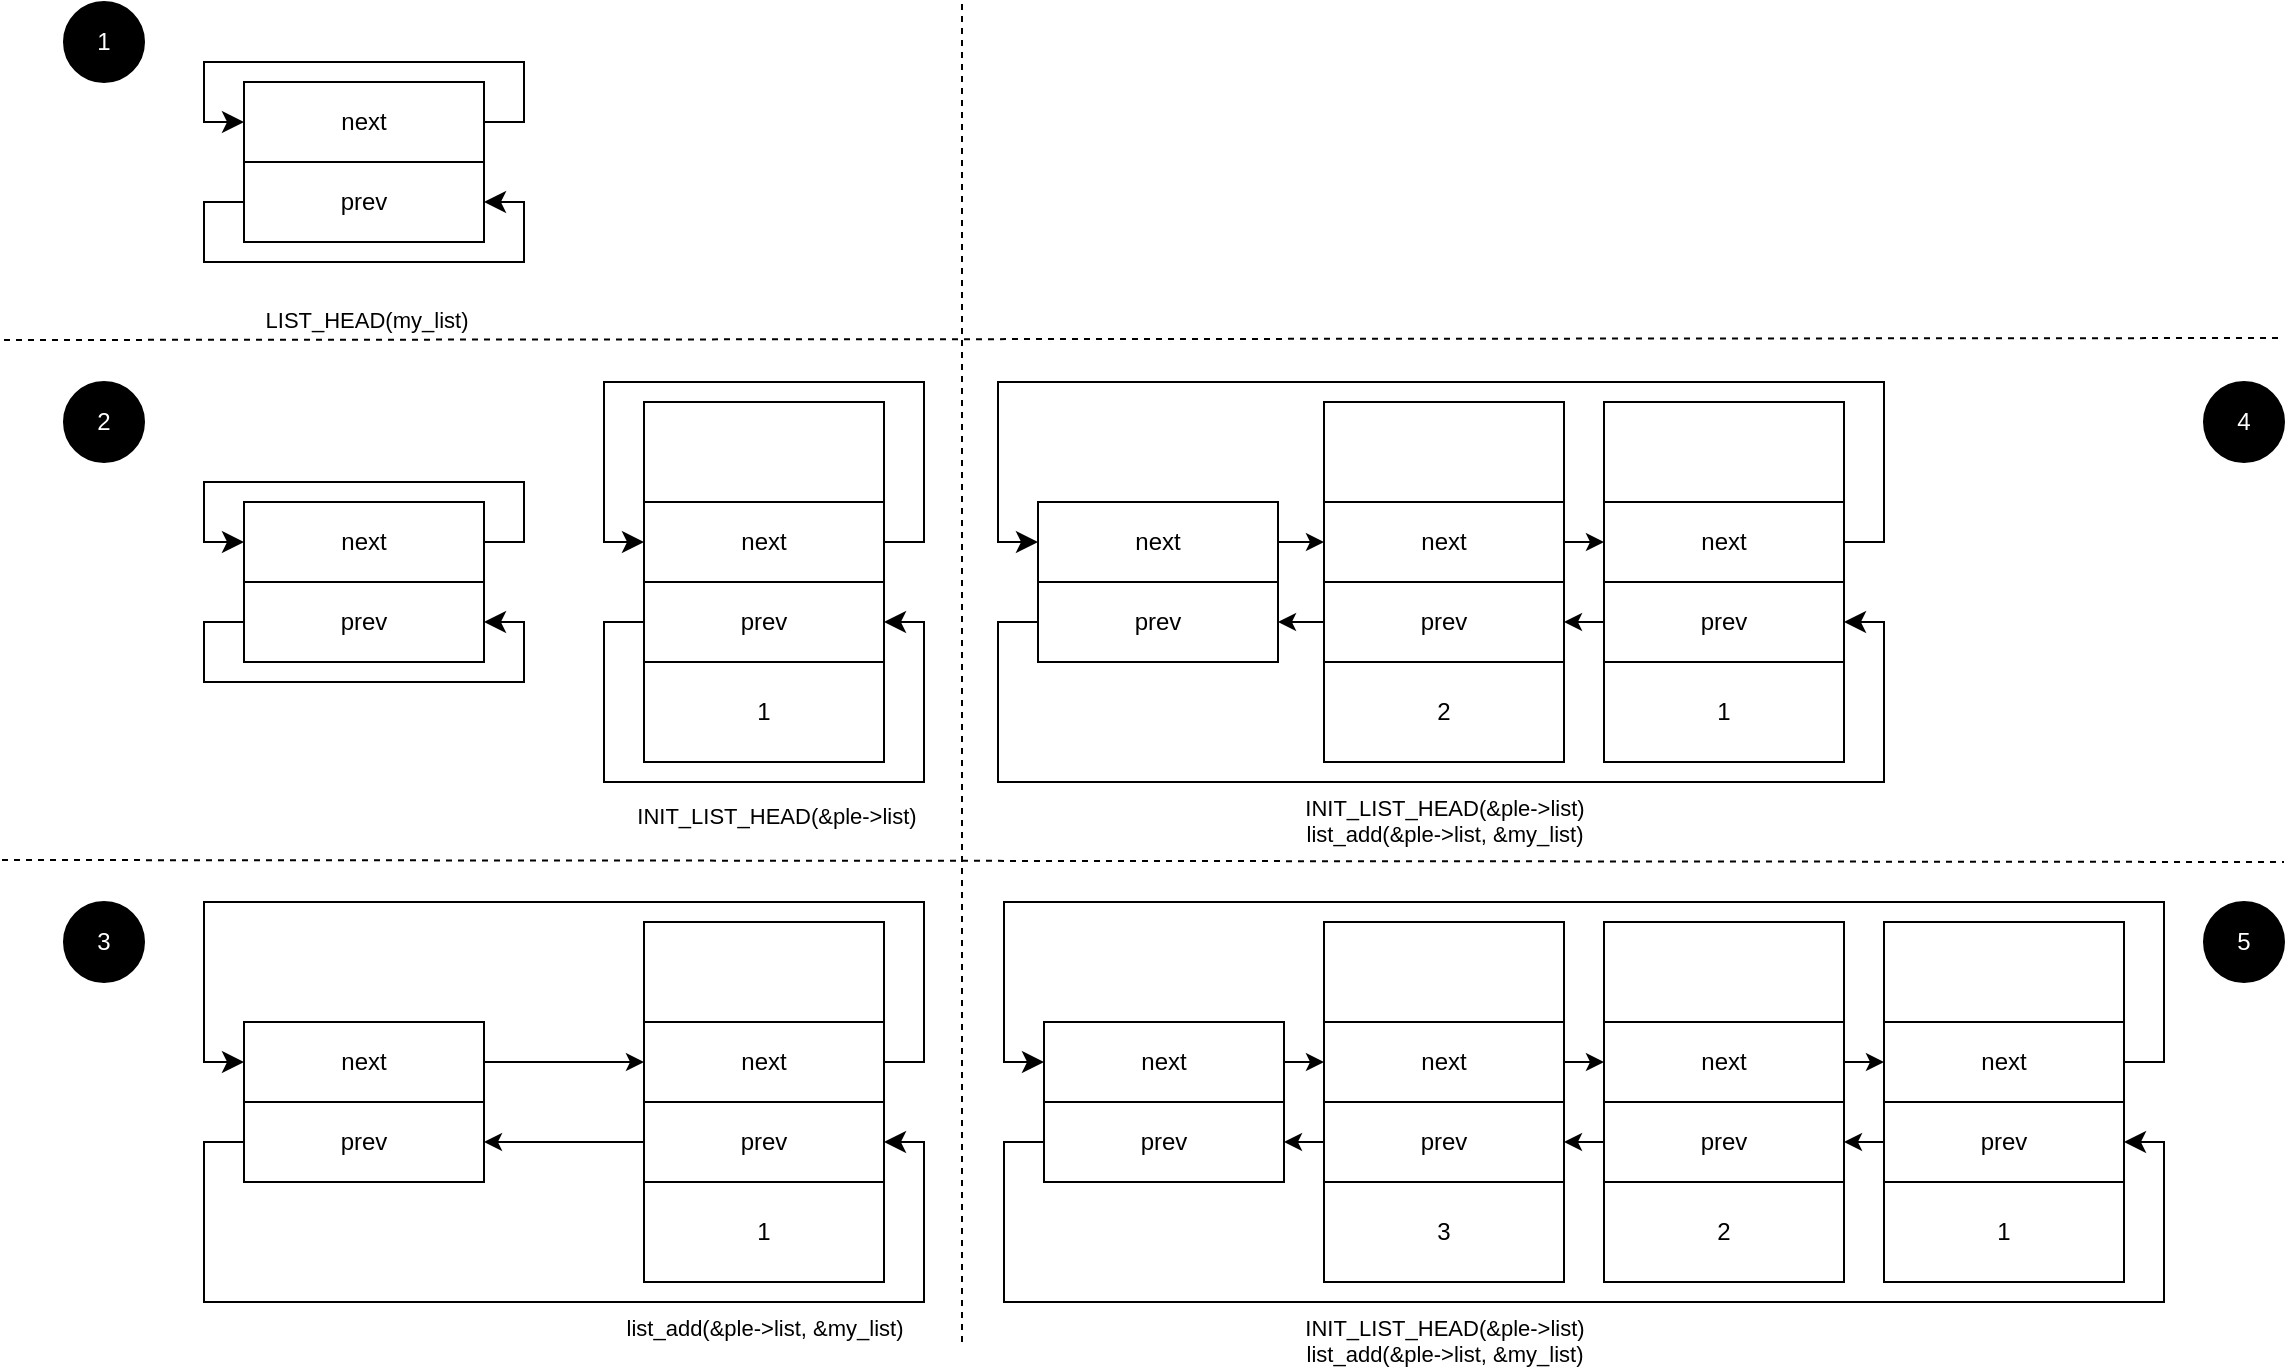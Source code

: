 <mxfile scale="1" border="0">
    <diagram id="Up8FQvu2DSV3XWbMQyph" name="Page-1">
        <mxGraphModel dx="2186" dy="794" grid="1" gridSize="10" guides="1" tooltips="1" connect="1" arrows="1" fold="1" page="1" pageScale="1" pageWidth="1169" pageHeight="827" math="0" shadow="0">
            <root>
                <mxCell id="0"/>
                <mxCell id="1" parent="0"/>
                <mxCell id="7" value="next" style="rounded=0;whiteSpace=wrap;html=1;fontColor=#000000;" parent="1" vertex="1">
                    <mxGeometry x="140" y="50" width="120" height="40" as="geometry"/>
                </mxCell>
                <mxCell id="8" value="prev" style="rounded=0;whiteSpace=wrap;html=1;fontColor=#000000;" parent="1" vertex="1">
                    <mxGeometry x="140" y="90" width="120" height="40" as="geometry"/>
                </mxCell>
                <mxCell id="10" value="" style="edgeStyle=segmentEdgeStyle;endArrow=classic;html=1;curved=0;rounded=0;endSize=8;startSize=8;exitX=1;exitY=0.5;exitDx=0;exitDy=0;entryX=0;entryY=0.5;entryDx=0;entryDy=0;fontColor=#000000;" parent="1" source="7" target="7" edge="1">
                    <mxGeometry width="50" height="50" relative="1" as="geometry">
                        <mxPoint x="309" y="149" as="sourcePoint"/>
                        <mxPoint x="359" y="99" as="targetPoint"/>
                        <Array as="points">
                            <mxPoint x="280" y="70"/>
                            <mxPoint x="280" y="40"/>
                            <mxPoint x="120" y="40"/>
                            <mxPoint x="120" y="70"/>
                        </Array>
                    </mxGeometry>
                </mxCell>
                <mxCell id="11" value="" style="edgeStyle=segmentEdgeStyle;endArrow=classic;html=1;curved=0;rounded=0;endSize=8;startSize=8;exitX=0;exitY=0.5;exitDx=0;exitDy=0;entryX=1;entryY=0.5;entryDx=0;entryDy=0;fontColor=#000000;" parent="1" source="8" target="8" edge="1">
                    <mxGeometry width="50" height="50" relative="1" as="geometry">
                        <mxPoint x="169" y="199" as="sourcePoint"/>
                        <mxPoint x="289" y="89" as="targetPoint"/>
                        <Array as="points">
                            <mxPoint x="120" y="110"/>
                            <mxPoint x="120" y="140"/>
                            <mxPoint x="280" y="140"/>
                            <mxPoint x="280" y="110"/>
                        </Array>
                    </mxGeometry>
                </mxCell>
                <mxCell id="12" value="" style="endArrow=none;dashed=1;html=1;labelPosition=center;verticalLabelPosition=top;align=center;verticalAlign=bottom;fontColor=#000000;" parent="1" edge="1">
                    <mxGeometry width="50" height="50" relative="1" as="geometry">
                        <mxPoint x="20" y="179" as="sourcePoint"/>
                        <mxPoint x="1160" y="178" as="targetPoint"/>
                    </mxGeometry>
                </mxCell>
                <mxCell id="13" value="LIST_HEAD(my_list)" style="edgeLabel;html=1;align=center;verticalAlign=bottom;resizable=0;points=[];labelPosition=center;verticalLabelPosition=top;fontColor=#000000;" parent="12" vertex="1" connectable="0">
                    <mxGeometry relative="1" as="geometry">
                        <mxPoint x="-389" y="-1" as="offset"/>
                    </mxGeometry>
                </mxCell>
                <mxCell id="14" value="1" style="ellipse;whiteSpace=wrap;html=1;aspect=fixed;labelBackgroundColor=#000000;fontColor=#FFFFFF;fillColor=#000000;" parent="1" vertex="1">
                    <mxGeometry x="50" y="10" width="40" height="40" as="geometry"/>
                </mxCell>
                <mxCell id="15" value="next" style="rounded=0;whiteSpace=wrap;html=1;fontColor=#000000;" parent="1" vertex="1">
                    <mxGeometry x="140" y="260" width="120" height="40" as="geometry"/>
                </mxCell>
                <mxCell id="16" value="prev" style="rounded=0;whiteSpace=wrap;html=1;fontColor=#000000;" parent="1" vertex="1">
                    <mxGeometry x="140" y="300" width="120" height="40" as="geometry"/>
                </mxCell>
                <mxCell id="17" value="" style="edgeStyle=segmentEdgeStyle;endArrow=classic;html=1;curved=0;rounded=0;endSize=8;startSize=8;exitX=1;exitY=0.5;exitDx=0;exitDy=0;entryX=0;entryY=0.5;entryDx=0;entryDy=0;fontColor=#000000;" parent="1" source="15" target="15" edge="1">
                    <mxGeometry width="50" height="50" relative="1" as="geometry">
                        <mxPoint x="309" y="360" as="sourcePoint"/>
                        <mxPoint x="359" y="310" as="targetPoint"/>
                        <Array as="points">
                            <mxPoint x="280" y="280"/>
                            <mxPoint x="280" y="250"/>
                            <mxPoint x="120" y="250"/>
                            <mxPoint x="120" y="280"/>
                        </Array>
                    </mxGeometry>
                </mxCell>
                <mxCell id="18" value="" style="edgeStyle=segmentEdgeStyle;endArrow=classic;html=1;curved=0;rounded=0;endSize=8;startSize=8;exitX=0;exitY=0.5;exitDx=0;exitDy=0;entryX=1;entryY=0.5;entryDx=0;entryDy=0;fontColor=#000000;" parent="1" source="16" target="16" edge="1">
                    <mxGeometry width="50" height="50" relative="1" as="geometry">
                        <mxPoint x="169" y="410" as="sourcePoint"/>
                        <mxPoint x="289" y="300" as="targetPoint"/>
                        <Array as="points">
                            <mxPoint x="120" y="320"/>
                            <mxPoint x="120" y="350"/>
                            <mxPoint x="280" y="350"/>
                            <mxPoint x="280" y="320"/>
                        </Array>
                    </mxGeometry>
                </mxCell>
                <mxCell id="19" value="2" style="ellipse;whiteSpace=wrap;html=1;aspect=fixed;labelBackgroundColor=#000000;fontColor=#FFFFFF;fillColor=#000000;" parent="1" vertex="1">
                    <mxGeometry x="50" y="200" width="40" height="40" as="geometry"/>
                </mxCell>
                <mxCell id="20" value="next" style="rounded=0;whiteSpace=wrap;html=1;fontColor=#000000;" parent="1" vertex="1">
                    <mxGeometry x="340" y="260" width="120" height="40" as="geometry"/>
                </mxCell>
                <mxCell id="21" value="prev" style="rounded=0;whiteSpace=wrap;html=1;fontColor=#000000;" parent="1" vertex="1">
                    <mxGeometry x="340" y="300" width="120" height="40" as="geometry"/>
                </mxCell>
                <mxCell id="22" value="" style="edgeStyle=segmentEdgeStyle;endArrow=classic;html=1;curved=0;rounded=0;endSize=8;startSize=8;exitX=1;exitY=0.5;exitDx=0;exitDy=0;entryX=0;entryY=0.5;entryDx=0;entryDy=0;fontColor=#000000;" parent="1" source="20" target="20" edge="1">
                    <mxGeometry width="50" height="50" relative="1" as="geometry">
                        <mxPoint x="509" y="359" as="sourcePoint"/>
                        <mxPoint x="559" y="309" as="targetPoint"/>
                        <Array as="points">
                            <mxPoint x="480" y="280"/>
                            <mxPoint x="480" y="200"/>
                            <mxPoint x="320" y="200"/>
                            <mxPoint x="320" y="280"/>
                        </Array>
                    </mxGeometry>
                </mxCell>
                <mxCell id="23" value="" style="edgeStyle=segmentEdgeStyle;endArrow=classic;html=1;curved=0;rounded=0;endSize=8;startSize=8;exitX=0;exitY=0.5;exitDx=0;exitDy=0;entryX=1;entryY=0.5;entryDx=0;entryDy=0;fontColor=#000000;" parent="1" source="21" target="21" edge="1">
                    <mxGeometry width="50" height="50" relative="1" as="geometry">
                        <mxPoint x="369" y="409" as="sourcePoint"/>
                        <mxPoint x="489" y="299" as="targetPoint"/>
                        <Array as="points">
                            <mxPoint x="320" y="320"/>
                            <mxPoint x="320" y="400"/>
                            <mxPoint x="480" y="400"/>
                            <mxPoint x="480" y="320"/>
                        </Array>
                    </mxGeometry>
                </mxCell>
                <mxCell id="24" value="" style="rounded=0;whiteSpace=wrap;html=1;labelBackgroundColor=#000000;fontColor=#000000;fillColor=#FFFFFF;" parent="1" vertex="1">
                    <mxGeometry x="340" y="210" width="120" height="50" as="geometry"/>
                </mxCell>
                <mxCell id="26" value="" style="endArrow=none;dashed=1;html=1;labelPosition=center;verticalLabelPosition=top;align=center;verticalAlign=bottom;fontColor=#000000;" parent="1" edge="1">
                    <mxGeometry width="50" height="50" relative="1" as="geometry">
                        <mxPoint x="19" y="439" as="sourcePoint"/>
                        <mxPoint x="1160" y="440" as="targetPoint"/>
                    </mxGeometry>
                </mxCell>
                <mxCell id="29" value="&lt;font&gt;INIT_LIST_HEAD(&amp;amp;ple-&amp;gt;list)&lt;/font&gt;" style="edgeLabel;html=1;align=center;verticalAlign=bottom;resizable=0;points=[];fontColor=#000000;labelPosition=center;verticalLabelPosition=top;" parent="26" vertex="1" connectable="0">
                    <mxGeometry relative="1" as="geometry">
                        <mxPoint x="-184" y="-14" as="offset"/>
                    </mxGeometry>
                </mxCell>
                <mxCell id="30" value="" style="endArrow=none;dashed=1;html=1;fontColor=#000000;" parent="1" edge="1">
                    <mxGeometry width="50" height="50" relative="1" as="geometry">
                        <mxPoint x="499" y="680" as="sourcePoint"/>
                        <mxPoint x="499" y="10" as="targetPoint"/>
                    </mxGeometry>
                </mxCell>
                <mxCell id="55" style="edgeStyle=none;html=1;exitX=1;exitY=0.5;exitDx=0;exitDy=0;entryX=0;entryY=0.5;entryDx=0;entryDy=0;fontColor=#000000;" parent="1" source="31" target="36" edge="1">
                    <mxGeometry relative="1" as="geometry"/>
                </mxCell>
                <mxCell id="31" value="next" style="rounded=0;whiteSpace=wrap;html=1;fontColor=#000000;" parent="1" vertex="1">
                    <mxGeometry x="140" y="520" width="120" height="40" as="geometry"/>
                </mxCell>
                <mxCell id="32" value="prev" style="rounded=0;whiteSpace=wrap;html=1;fontColor=#000000;" parent="1" vertex="1">
                    <mxGeometry x="140" y="560" width="120" height="40" as="geometry"/>
                </mxCell>
                <mxCell id="35" value="3" style="ellipse;whiteSpace=wrap;html=1;aspect=fixed;labelBackgroundColor=#000000;fontColor=#FFFFFF;fillColor=#000000;" parent="1" vertex="1">
                    <mxGeometry x="50" y="460" width="40" height="40" as="geometry"/>
                </mxCell>
                <mxCell id="36" value="next" style="rounded=0;whiteSpace=wrap;html=1;fontColor=#000000;" parent="1" vertex="1">
                    <mxGeometry x="340" y="520" width="120" height="40" as="geometry"/>
                </mxCell>
                <mxCell id="151" style="edgeStyle=none;html=1;exitX=0;exitY=0.5;exitDx=0;exitDy=0;entryX=1;entryY=0.5;entryDx=0;entryDy=0;fontColor=#FFFFFF;startArrow=none;startFill=0;" edge="1" parent="1" source="37" target="32">
                    <mxGeometry relative="1" as="geometry"/>
                </mxCell>
                <mxCell id="37" value="prev" style="rounded=0;whiteSpace=wrap;html=1;fontColor=#000000;" parent="1" vertex="1">
                    <mxGeometry x="340" y="560" width="120" height="40" as="geometry"/>
                </mxCell>
                <mxCell id="38" value="" style="edgeStyle=segmentEdgeStyle;endArrow=classic;html=1;curved=0;rounded=0;endSize=8;startSize=8;entryX=0;entryY=0.5;entryDx=0;entryDy=0;exitX=1;exitY=0.5;exitDx=0;exitDy=0;fontColor=#000000;" parent="1" source="36" target="31" edge="1">
                    <mxGeometry width="50" height="50" relative="1" as="geometry">
                        <mxPoint x="460" y="537" as="sourcePoint"/>
                        <mxPoint x="120" y="540" as="targetPoint"/>
                        <Array as="points">
                            <mxPoint x="480" y="540"/>
                            <mxPoint x="480" y="460"/>
                            <mxPoint x="120" y="460"/>
                            <mxPoint x="120" y="540"/>
                        </Array>
                    </mxGeometry>
                </mxCell>
                <mxCell id="39" value="" style="edgeStyle=segmentEdgeStyle;endArrow=classic;html=1;curved=0;rounded=0;endSize=8;startSize=8;entryX=1;entryY=0.5;entryDx=0;entryDy=0;exitX=0;exitY=0.5;exitDx=0;exitDy=0;fontColor=#000000;" parent="1" source="32" target="37" edge="1">
                    <mxGeometry width="50" height="50" relative="1" as="geometry">
                        <mxPoint x="140" y="577" as="sourcePoint"/>
                        <mxPoint x="487" y="557" as="targetPoint"/>
                        <Array as="points">
                            <mxPoint x="140" y="580"/>
                            <mxPoint x="120" y="580"/>
                            <mxPoint x="120" y="660"/>
                            <mxPoint x="480" y="660"/>
                            <mxPoint x="480" y="580"/>
                        </Array>
                    </mxGeometry>
                </mxCell>
                <mxCell id="43" value="list_add(&amp;amp;ple-&amp;gt;list, &amp;amp;my_list)" style="edgeLabel;html=1;align=center;verticalAlign=top;resizable=0;points=[];fontColor=#000000;labelPosition=center;verticalLabelPosition=bottom;" parent="39" vertex="1" connectable="0">
                    <mxGeometry relative="1" as="geometry">
                        <mxPoint x="100" as="offset"/>
                    </mxGeometry>
                </mxCell>
                <mxCell id="40" value="" style="rounded=0;whiteSpace=wrap;html=1;labelBackgroundColor=#000000;fontColor=#000000;fillColor=#FFFFFF;" parent="1" vertex="1">
                    <mxGeometry x="340" y="470" width="120" height="50" as="geometry"/>
                </mxCell>
                <mxCell id="57" style="edgeStyle=none;html=1;exitX=1;exitY=0.5;exitDx=0;exitDy=0;entryX=0;entryY=0.5;entryDx=0;entryDy=0;fontColor=#000000;" parent="1" source="58" target="62" edge="1">
                    <mxGeometry relative="1" as="geometry"/>
                </mxCell>
                <mxCell id="58" value="next" style="rounded=0;whiteSpace=wrap;html=1;fontColor=#000000;" parent="1" vertex="1">
                    <mxGeometry x="537" y="260" width="120" height="40" as="geometry"/>
                </mxCell>
                <mxCell id="60" value="prev" style="rounded=0;whiteSpace=wrap;html=1;fontColor=#000000;" parent="1" vertex="1">
                    <mxGeometry x="537" y="300" width="120" height="40" as="geometry"/>
                </mxCell>
                <mxCell id="61" value="4" style="ellipse;whiteSpace=wrap;html=1;aspect=fixed;labelBackgroundColor=#000000;fontColor=#FFFFFF;fillColor=#000000;" parent="1" vertex="1">
                    <mxGeometry x="1120" y="200" width="40" height="40" as="geometry"/>
                </mxCell>
                <mxCell id="99" style="edgeStyle=none;html=1;exitX=1;exitY=0.5;exitDx=0;exitDy=0;entryX=0;entryY=0.5;entryDx=0;entryDy=0;fontColor=#000000;" parent="1" source="62" target="69" edge="1">
                    <mxGeometry relative="1" as="geometry"/>
                </mxCell>
                <mxCell id="62" value="next" style="rounded=0;whiteSpace=wrap;html=1;fontColor=#000000;" parent="1" vertex="1">
                    <mxGeometry x="680" y="260" width="120" height="40" as="geometry"/>
                </mxCell>
                <mxCell id="98" style="edgeStyle=none;html=1;exitX=0;exitY=0.5;exitDx=0;exitDy=0;entryX=1;entryY=0.5;entryDx=0;entryDy=0;fontColor=#000000;" parent="1" source="63" target="60" edge="1">
                    <mxGeometry relative="1" as="geometry"/>
                </mxCell>
                <mxCell id="63" value="prev" style="rounded=0;whiteSpace=wrap;html=1;fontColor=#000000;" parent="1" vertex="1">
                    <mxGeometry x="680" y="300" width="120" height="40" as="geometry"/>
                </mxCell>
                <mxCell id="64" value="" style="edgeStyle=segmentEdgeStyle;endArrow=classic;html=1;curved=0;rounded=0;endSize=8;startSize=8;entryX=0;entryY=0.5;entryDx=0;entryDy=0;exitX=1;exitY=0.5;exitDx=0;exitDy=0;fontColor=#000000;" parent="1" source="69" target="58" edge="1">
                    <mxGeometry width="50" height="50" relative="1" as="geometry">
                        <mxPoint x="957" y="280" as="sourcePoint"/>
                        <mxPoint x="513" y="279" as="targetPoint"/>
                        <Array as="points">
                            <mxPoint x="960" y="280"/>
                            <mxPoint x="960" y="200"/>
                            <mxPoint x="517" y="200"/>
                            <mxPoint x="517" y="280"/>
                        </Array>
                    </mxGeometry>
                </mxCell>
                <mxCell id="65" value="" style="edgeStyle=segmentEdgeStyle;endArrow=classic;html=1;curved=0;rounded=0;endSize=8;startSize=8;exitX=0;exitY=0.5;exitDx=0;exitDy=0;entryX=1;entryY=0.5;entryDx=0;entryDy=0;fontColor=#000000;" parent="1" source="60" target="70" edge="1">
                    <mxGeometry width="50" height="50" relative="1" as="geometry">
                        <mxPoint x="533" y="316" as="sourcePoint"/>
                        <mxPoint x="957" y="320" as="targetPoint"/>
                        <Array as="points">
                            <mxPoint x="517" y="320"/>
                            <mxPoint x="517" y="400"/>
                            <mxPoint x="960" y="400"/>
                            <mxPoint x="960" y="320"/>
                        </Array>
                    </mxGeometry>
                </mxCell>
                <mxCell id="66" value="INIT_LIST_HEAD(&amp;amp;ple-&amp;gt;list)&lt;br&gt;list_add(&amp;amp;ple-&amp;gt;list, &amp;amp;my_list)" style="edgeLabel;html=1;align=center;verticalAlign=top;resizable=0;points=[];fontColor=#000000;labelPosition=center;verticalLabelPosition=bottom;" parent="65" vertex="1" connectable="0">
                    <mxGeometry relative="1" as="geometry">
                        <mxPoint x="1" as="offset"/>
                    </mxGeometry>
                </mxCell>
                <mxCell id="67" value="" style="rounded=0;whiteSpace=wrap;html=1;labelBackgroundColor=#000000;fontColor=#000000;fillColor=#FFFFFF;" parent="1" vertex="1">
                    <mxGeometry x="680" y="210" width="120" height="50" as="geometry"/>
                </mxCell>
                <mxCell id="69" value="next" style="rounded=0;whiteSpace=wrap;html=1;fontColor=#000000;" parent="1" vertex="1">
                    <mxGeometry x="820" y="260" width="120" height="40" as="geometry"/>
                </mxCell>
                <mxCell id="100" style="edgeStyle=none;html=1;exitX=0;exitY=0.5;exitDx=0;exitDy=0;entryX=1;entryY=0.5;entryDx=0;entryDy=0;fontColor=#000000;" parent="1" source="70" target="63" edge="1">
                    <mxGeometry relative="1" as="geometry"/>
                </mxCell>
                <mxCell id="70" value="prev" style="rounded=0;whiteSpace=wrap;html=1;fontColor=#000000;" parent="1" vertex="1">
                    <mxGeometry x="820" y="300" width="120" height="40" as="geometry"/>
                </mxCell>
                <mxCell id="71" value="" style="rounded=0;whiteSpace=wrap;html=1;labelBackgroundColor=#000000;fontColor=#000000;fillColor=#FFFFFF;" parent="1" vertex="1">
                    <mxGeometry x="820" y="210" width="120" height="50" as="geometry"/>
                </mxCell>
                <mxCell id="118" style="edgeStyle=none;html=1;exitX=1;exitY=0.5;exitDx=0;exitDy=0;entryX=0;entryY=0.5;entryDx=0;entryDy=0;fontColor=#000000;" parent="1" source="119" target="123" edge="1">
                    <mxGeometry relative="1" as="geometry"/>
                </mxCell>
                <mxCell id="119" value="next" style="rounded=0;whiteSpace=wrap;html=1;fontColor=#000000;" parent="1" vertex="1">
                    <mxGeometry x="540" y="520" width="120" height="40" as="geometry"/>
                </mxCell>
                <mxCell id="120" value="prev" style="rounded=0;whiteSpace=wrap;html=1;fontColor=#000000;" parent="1" vertex="1">
                    <mxGeometry x="540" y="560" width="120" height="40" as="geometry"/>
                </mxCell>
                <mxCell id="121" value="5" style="ellipse;whiteSpace=wrap;html=1;aspect=fixed;labelBackgroundColor=#000000;fontColor=#FFFFFF;fillColor=#000000;" parent="1" vertex="1">
                    <mxGeometry x="1120" y="460" width="40" height="40" as="geometry"/>
                </mxCell>
                <mxCell id="122" style="edgeStyle=none;html=1;exitX=1;exitY=0.5;exitDx=0;exitDy=0;entryX=0;entryY=0.5;entryDx=0;entryDy=0;fontColor=#000000;" parent="1" source="123" target="131" edge="1">
                    <mxGeometry relative="1" as="geometry"/>
                </mxCell>
                <mxCell id="123" value="next" style="rounded=0;whiteSpace=wrap;html=1;fontColor=#000000;" parent="1" vertex="1">
                    <mxGeometry x="680" y="520" width="120" height="40" as="geometry"/>
                </mxCell>
                <mxCell id="124" style="edgeStyle=none;html=1;exitX=0;exitY=0.5;exitDx=0;exitDy=0;entryX=1;entryY=0.5;entryDx=0;entryDy=0;fontColor=#000000;" parent="1" source="125" target="120" edge="1">
                    <mxGeometry relative="1" as="geometry"/>
                </mxCell>
                <mxCell id="125" value="prev" style="rounded=0;whiteSpace=wrap;html=1;fontColor=#000000;" parent="1" vertex="1">
                    <mxGeometry x="680" y="560" width="120" height="40" as="geometry"/>
                </mxCell>
                <mxCell id="126" value="" style="edgeStyle=segmentEdgeStyle;endArrow=classic;html=1;curved=0;rounded=0;endSize=8;startSize=8;entryX=0;entryY=0.5;entryDx=0;entryDy=0;exitX=1;exitY=0.5;exitDx=0;exitDy=0;fontColor=#000000;" parent="1" source="138" target="119" edge="1">
                    <mxGeometry width="50" height="50" relative="1" as="geometry">
                        <mxPoint x="960" y="540" as="sourcePoint"/>
                        <mxPoint x="516" y="539" as="targetPoint"/>
                        <Array as="points">
                            <mxPoint x="1100" y="540"/>
                            <mxPoint x="1100" y="460"/>
                            <mxPoint x="520" y="460"/>
                            <mxPoint x="520" y="540"/>
                        </Array>
                    </mxGeometry>
                </mxCell>
                <mxCell id="127" value="" style="edgeStyle=segmentEdgeStyle;endArrow=classic;html=1;curved=0;rounded=0;endSize=8;startSize=8;exitX=0;exitY=0.5;exitDx=0;exitDy=0;entryX=1;entryY=0.5;entryDx=0;entryDy=0;fontColor=#000000;" parent="1" source="120" target="139" edge="1">
                    <mxGeometry width="50" height="50" relative="1" as="geometry">
                        <mxPoint x="536" y="576" as="sourcePoint"/>
                        <mxPoint x="960" y="580" as="targetPoint"/>
                        <Array as="points">
                            <mxPoint x="520" y="580"/>
                            <mxPoint x="520" y="660"/>
                            <mxPoint x="1100" y="660"/>
                            <mxPoint x="1100" y="580"/>
                        </Array>
                    </mxGeometry>
                </mxCell>
                <mxCell id="128" value="INIT_LIST_HEAD(&amp;amp;ple-&amp;gt;list)&lt;br&gt;list_add(&amp;amp;ple-&amp;gt;list, &amp;amp;my_list)" style="edgeLabel;html=1;align=center;verticalAlign=top;resizable=0;points=[];fontColor=#000000;labelPosition=center;verticalLabelPosition=bottom;" parent="127" vertex="1" connectable="0">
                    <mxGeometry relative="1" as="geometry">
                        <mxPoint x="-70" as="offset"/>
                    </mxGeometry>
                </mxCell>
                <mxCell id="129" value="" style="rounded=0;whiteSpace=wrap;html=1;labelBackgroundColor=#000000;fontColor=#000000;fillColor=#FFFFFF;" parent="1" vertex="1">
                    <mxGeometry x="680" y="470" width="120" height="50" as="geometry"/>
                </mxCell>
                <mxCell id="142" style="edgeStyle=none;html=1;exitX=1;exitY=0.5;exitDx=0;exitDy=0;entryX=0;entryY=0.5;entryDx=0;entryDy=0;fontColor=#000000;" parent="1" source="131" target="138" edge="1">
                    <mxGeometry relative="1" as="geometry"/>
                </mxCell>
                <mxCell id="131" value="next" style="rounded=0;whiteSpace=wrap;html=1;fontColor=#000000;" parent="1" vertex="1">
                    <mxGeometry x="820" y="520" width="120" height="40" as="geometry"/>
                </mxCell>
                <mxCell id="132" style="edgeStyle=none;html=1;exitX=0;exitY=0.5;exitDx=0;exitDy=0;entryX=1;entryY=0.5;entryDx=0;entryDy=0;fontColor=#000000;" parent="1" source="133" target="125" edge="1">
                    <mxGeometry relative="1" as="geometry"/>
                </mxCell>
                <mxCell id="133" value="prev" style="rounded=0;whiteSpace=wrap;html=1;fontColor=#000000;" parent="1" vertex="1">
                    <mxGeometry x="820" y="560" width="120" height="40" as="geometry"/>
                </mxCell>
                <mxCell id="134" value="" style="rounded=0;whiteSpace=wrap;html=1;labelBackgroundColor=#000000;fontColor=#000000;fillColor=#FFFFFF;" parent="1" vertex="1">
                    <mxGeometry x="820" y="470" width="120" height="50" as="geometry"/>
                </mxCell>
                <mxCell id="138" value="next" style="rounded=0;whiteSpace=wrap;html=1;fontColor=#000000;" parent="1" vertex="1">
                    <mxGeometry x="960" y="520" width="120" height="40" as="geometry"/>
                </mxCell>
                <mxCell id="143" style="edgeStyle=none;html=1;exitX=0;exitY=0.5;exitDx=0;exitDy=0;entryX=1;entryY=0.5;entryDx=0;entryDy=0;fontColor=#000000;" parent="1" source="139" target="133" edge="1">
                    <mxGeometry relative="1" as="geometry"/>
                </mxCell>
                <mxCell id="139" value="prev" style="rounded=0;whiteSpace=wrap;html=1;fontColor=#000000;" parent="1" vertex="1">
                    <mxGeometry x="960" y="560" width="120" height="40" as="geometry"/>
                </mxCell>
                <mxCell id="140" value="" style="rounded=0;whiteSpace=wrap;html=1;labelBackgroundColor=#000000;fontColor=#000000;fillColor=#FFFFFF;" parent="1" vertex="1">
                    <mxGeometry x="960" y="470" width="120" height="50" as="geometry"/>
                </mxCell>
                <mxCell id="144" value="1" style="rounded=0;whiteSpace=wrap;html=1;" vertex="1" parent="1">
                    <mxGeometry x="340" y="340" width="120" height="50" as="geometry"/>
                </mxCell>
                <mxCell id="145" value="1" style="rounded=0;whiteSpace=wrap;html=1;" vertex="1" parent="1">
                    <mxGeometry x="820" y="340" width="120" height="50" as="geometry"/>
                </mxCell>
                <mxCell id="146" value="2" style="rounded=0;whiteSpace=wrap;html=1;" vertex="1" parent="1">
                    <mxGeometry x="680" y="340" width="120" height="50" as="geometry"/>
                </mxCell>
                <mxCell id="147" value="1" style="rounded=0;whiteSpace=wrap;html=1;" vertex="1" parent="1">
                    <mxGeometry x="340" y="600" width="120" height="50" as="geometry"/>
                </mxCell>
                <mxCell id="148" value="1" style="rounded=0;whiteSpace=wrap;html=1;" vertex="1" parent="1">
                    <mxGeometry x="960" y="600" width="120" height="50" as="geometry"/>
                </mxCell>
                <mxCell id="149" value="2" style="rounded=0;whiteSpace=wrap;html=1;" vertex="1" parent="1">
                    <mxGeometry x="820" y="600" width="120" height="50" as="geometry"/>
                </mxCell>
                <mxCell id="150" value="3" style="rounded=0;whiteSpace=wrap;html=1;" vertex="1" parent="1">
                    <mxGeometry x="680" y="600" width="120" height="50" as="geometry"/>
                </mxCell>
            </root>
        </mxGraphModel>
    </diagram>
</mxfile>